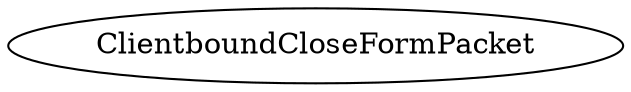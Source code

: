 digraph "ClientboundCloseFormPacket" {
rankdir = LR
0

0 [label="ClientboundCloseFormPacket",comment="name: \"ClientboundCloseFormPacket\", typeName: \"\", id: 0, branchId: 310, recurseId: -1, attributes: 0, notes: \"\""];
{ rank = max}

}
